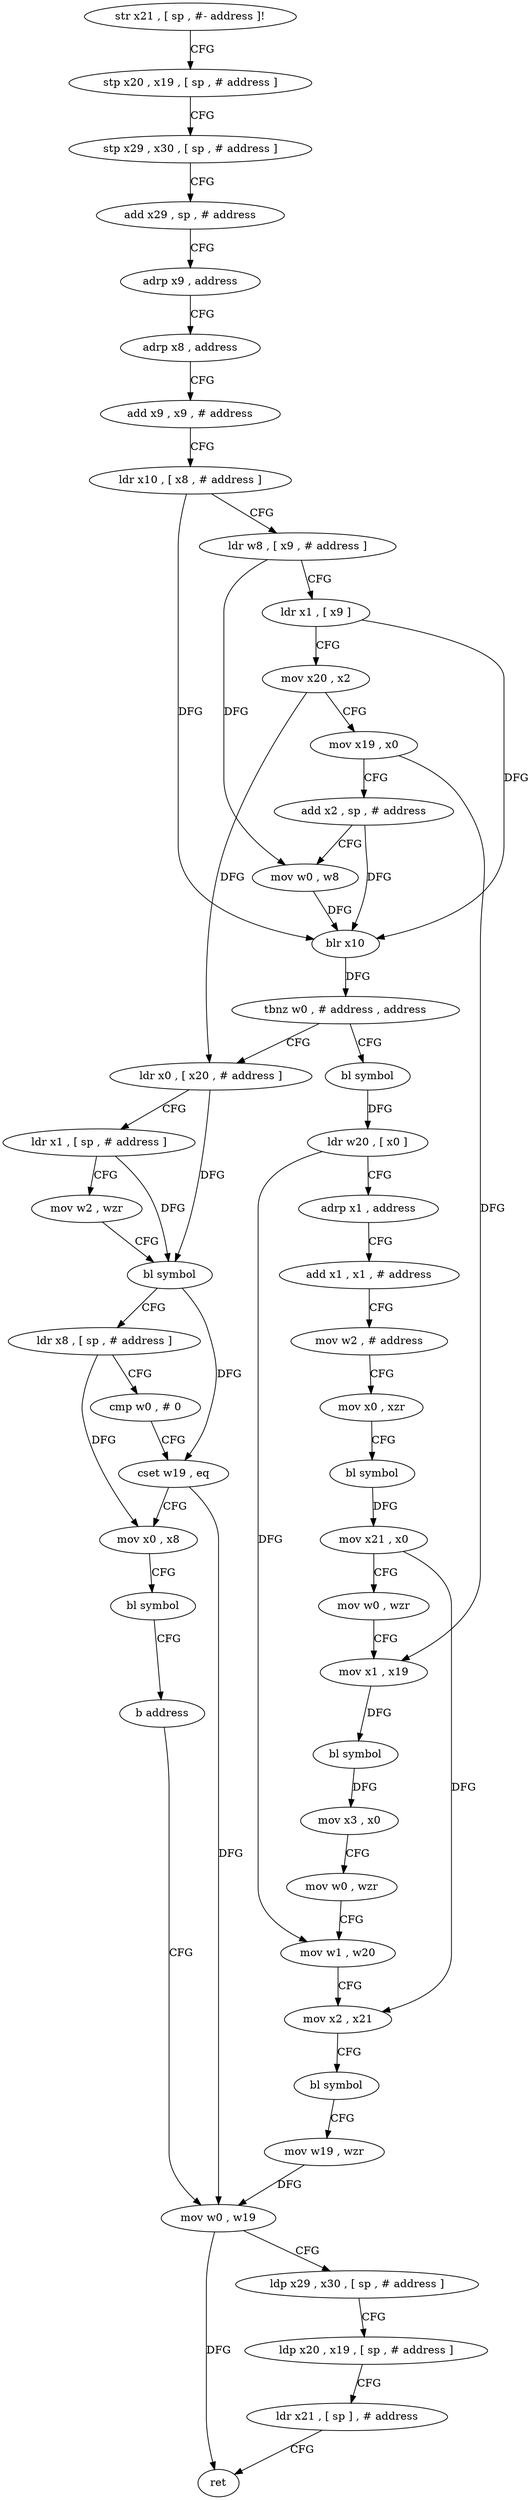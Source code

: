 digraph "func" {
"4217044" [label = "str x21 , [ sp , #- address ]!" ]
"4217048" [label = "stp x20 , x19 , [ sp , # address ]" ]
"4217052" [label = "stp x29 , x30 , [ sp , # address ]" ]
"4217056" [label = "add x29 , sp , # address" ]
"4217060" [label = "adrp x9 , address" ]
"4217064" [label = "adrp x8 , address" ]
"4217068" [label = "add x9 , x9 , # address" ]
"4217072" [label = "ldr x10 , [ x8 , # address ]" ]
"4217076" [label = "ldr w8 , [ x9 , # address ]" ]
"4217080" [label = "ldr x1 , [ x9 ]" ]
"4217084" [label = "mov x20 , x2" ]
"4217088" [label = "mov x19 , x0" ]
"4217092" [label = "add x2 , sp , # address" ]
"4217096" [label = "mov w0 , w8" ]
"4217100" [label = "blr x10" ]
"4217104" [label = "tbnz w0 , # address , address" ]
"4217148" [label = "bl symbol" ]
"4217108" [label = "ldr x0 , [ x20 , # address ]" ]
"4217152" [label = "ldr w20 , [ x0 ]" ]
"4217156" [label = "adrp x1 , address" ]
"4217160" [label = "add x1 , x1 , # address" ]
"4217164" [label = "mov w2 , # address" ]
"4217168" [label = "mov x0 , xzr" ]
"4217172" [label = "bl symbol" ]
"4217176" [label = "mov x21 , x0" ]
"4217180" [label = "mov w0 , wzr" ]
"4217184" [label = "mov x1 , x19" ]
"4217188" [label = "bl symbol" ]
"4217192" [label = "mov x3 , x0" ]
"4217196" [label = "mov w0 , wzr" ]
"4217200" [label = "mov w1 , w20" ]
"4217204" [label = "mov x2 , x21" ]
"4217208" [label = "bl symbol" ]
"4217212" [label = "mov w19 , wzr" ]
"4217216" [label = "mov w0 , w19" ]
"4217112" [label = "ldr x1 , [ sp , # address ]" ]
"4217116" [label = "mov w2 , wzr" ]
"4217120" [label = "bl symbol" ]
"4217124" [label = "ldr x8 , [ sp , # address ]" ]
"4217128" [label = "cmp w0 , # 0" ]
"4217132" [label = "cset w19 , eq" ]
"4217136" [label = "mov x0 , x8" ]
"4217140" [label = "bl symbol" ]
"4217144" [label = "b address" ]
"4217220" [label = "ldp x29 , x30 , [ sp , # address ]" ]
"4217224" [label = "ldp x20 , x19 , [ sp , # address ]" ]
"4217228" [label = "ldr x21 , [ sp ] , # address" ]
"4217232" [label = "ret" ]
"4217044" -> "4217048" [ label = "CFG" ]
"4217048" -> "4217052" [ label = "CFG" ]
"4217052" -> "4217056" [ label = "CFG" ]
"4217056" -> "4217060" [ label = "CFG" ]
"4217060" -> "4217064" [ label = "CFG" ]
"4217064" -> "4217068" [ label = "CFG" ]
"4217068" -> "4217072" [ label = "CFG" ]
"4217072" -> "4217076" [ label = "CFG" ]
"4217072" -> "4217100" [ label = "DFG" ]
"4217076" -> "4217080" [ label = "CFG" ]
"4217076" -> "4217096" [ label = "DFG" ]
"4217080" -> "4217084" [ label = "CFG" ]
"4217080" -> "4217100" [ label = "DFG" ]
"4217084" -> "4217088" [ label = "CFG" ]
"4217084" -> "4217108" [ label = "DFG" ]
"4217088" -> "4217092" [ label = "CFG" ]
"4217088" -> "4217184" [ label = "DFG" ]
"4217092" -> "4217096" [ label = "CFG" ]
"4217092" -> "4217100" [ label = "DFG" ]
"4217096" -> "4217100" [ label = "DFG" ]
"4217100" -> "4217104" [ label = "DFG" ]
"4217104" -> "4217148" [ label = "CFG" ]
"4217104" -> "4217108" [ label = "CFG" ]
"4217148" -> "4217152" [ label = "DFG" ]
"4217108" -> "4217112" [ label = "CFG" ]
"4217108" -> "4217120" [ label = "DFG" ]
"4217152" -> "4217156" [ label = "CFG" ]
"4217152" -> "4217200" [ label = "DFG" ]
"4217156" -> "4217160" [ label = "CFG" ]
"4217160" -> "4217164" [ label = "CFG" ]
"4217164" -> "4217168" [ label = "CFG" ]
"4217168" -> "4217172" [ label = "CFG" ]
"4217172" -> "4217176" [ label = "DFG" ]
"4217176" -> "4217180" [ label = "CFG" ]
"4217176" -> "4217204" [ label = "DFG" ]
"4217180" -> "4217184" [ label = "CFG" ]
"4217184" -> "4217188" [ label = "DFG" ]
"4217188" -> "4217192" [ label = "DFG" ]
"4217192" -> "4217196" [ label = "CFG" ]
"4217196" -> "4217200" [ label = "CFG" ]
"4217200" -> "4217204" [ label = "CFG" ]
"4217204" -> "4217208" [ label = "CFG" ]
"4217208" -> "4217212" [ label = "CFG" ]
"4217212" -> "4217216" [ label = "DFG" ]
"4217216" -> "4217220" [ label = "CFG" ]
"4217216" -> "4217232" [ label = "DFG" ]
"4217112" -> "4217116" [ label = "CFG" ]
"4217112" -> "4217120" [ label = "DFG" ]
"4217116" -> "4217120" [ label = "CFG" ]
"4217120" -> "4217124" [ label = "CFG" ]
"4217120" -> "4217132" [ label = "DFG" ]
"4217124" -> "4217128" [ label = "CFG" ]
"4217124" -> "4217136" [ label = "DFG" ]
"4217128" -> "4217132" [ label = "CFG" ]
"4217132" -> "4217136" [ label = "CFG" ]
"4217132" -> "4217216" [ label = "DFG" ]
"4217136" -> "4217140" [ label = "CFG" ]
"4217140" -> "4217144" [ label = "CFG" ]
"4217144" -> "4217216" [ label = "CFG" ]
"4217220" -> "4217224" [ label = "CFG" ]
"4217224" -> "4217228" [ label = "CFG" ]
"4217228" -> "4217232" [ label = "CFG" ]
}
